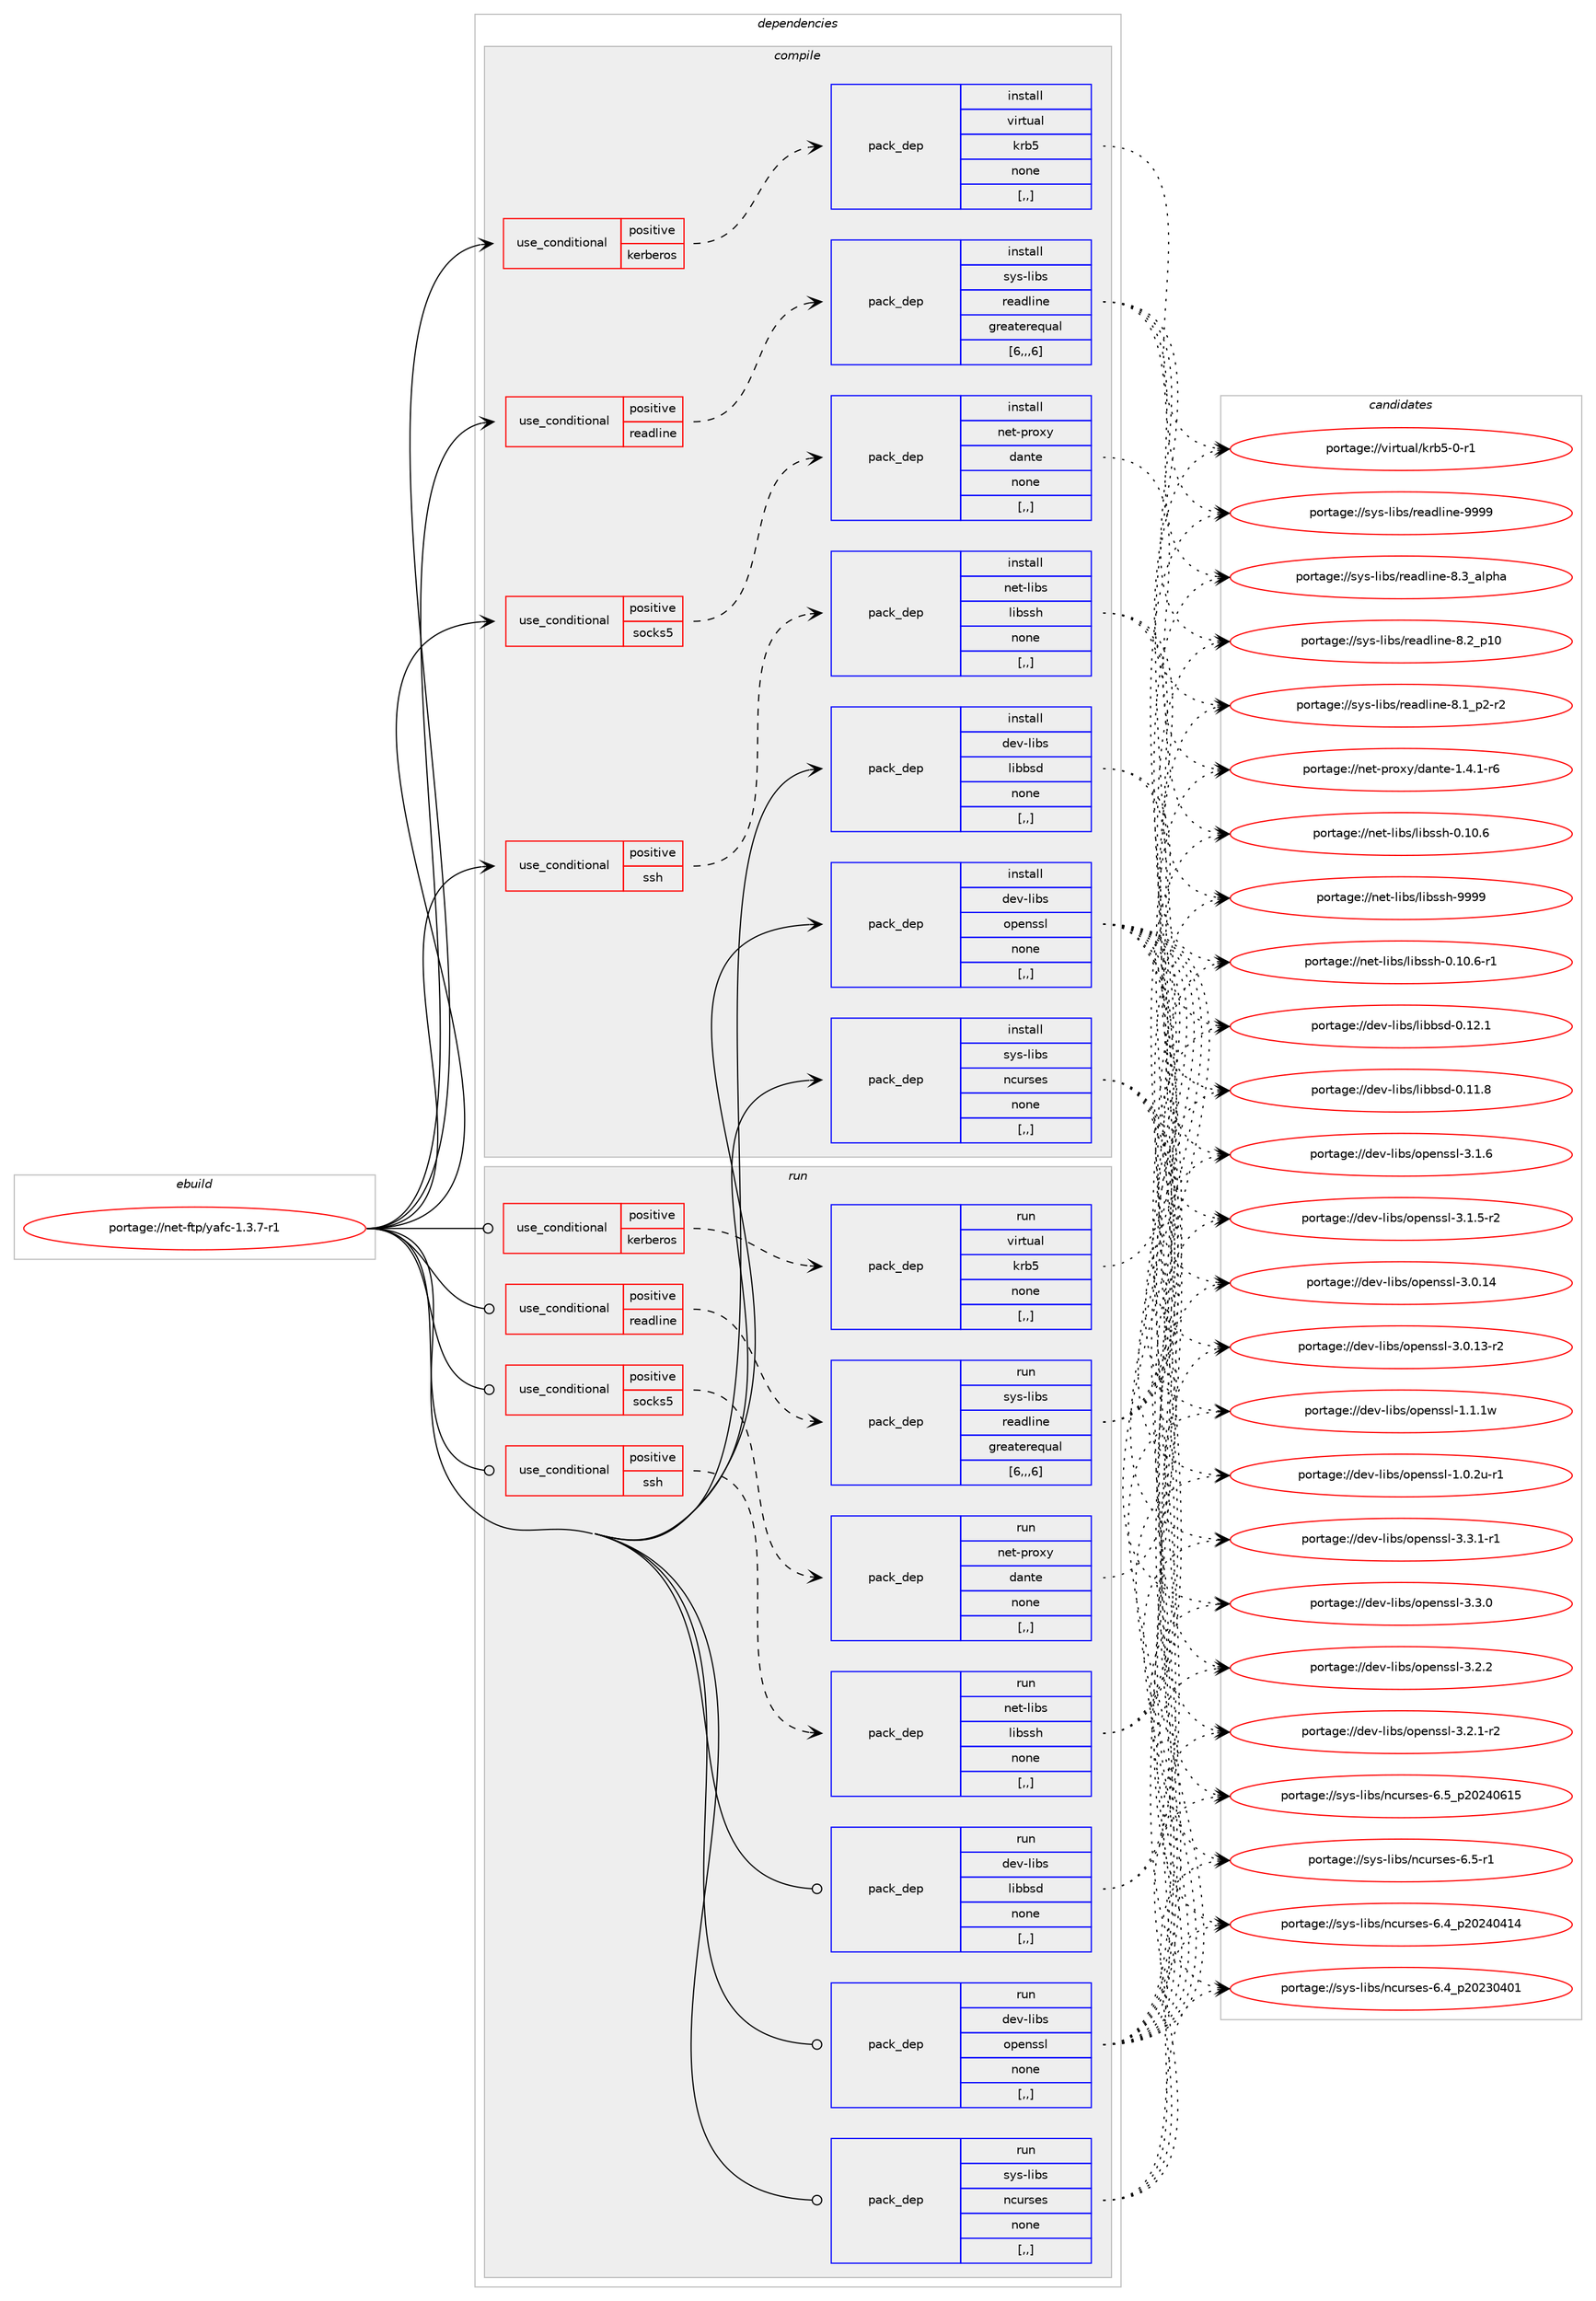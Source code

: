 digraph prolog {

# *************
# Graph options
# *************

newrank=true;
concentrate=true;
compound=true;
graph [rankdir=LR,fontname=Helvetica,fontsize=10,ranksep=1.5];#, ranksep=2.5, nodesep=0.2];
edge  [arrowhead=vee];
node  [fontname=Helvetica,fontsize=10];

# **********
# The ebuild
# **********

subgraph cluster_leftcol {
color=gray;
label=<<i>ebuild</i>>;
id [label="portage://net-ftp/yafc-1.3.7-r1", color=red, width=4, href="../net-ftp/yafc-1.3.7-r1.svg"];
}

# ****************
# The dependencies
# ****************

subgraph cluster_midcol {
color=gray;
label=<<i>dependencies</i>>;
subgraph cluster_compile {
fillcolor="#eeeeee";
style=filled;
label=<<i>compile</i>>;
subgraph cond91174 {
dependency350181 [label=<<TABLE BORDER="0" CELLBORDER="1" CELLSPACING="0" CELLPADDING="4"><TR><TD ROWSPAN="3" CELLPADDING="10">use_conditional</TD></TR><TR><TD>positive</TD></TR><TR><TD>kerberos</TD></TR></TABLE>>, shape=none, color=red];
subgraph pack256408 {
dependency350182 [label=<<TABLE BORDER="0" CELLBORDER="1" CELLSPACING="0" CELLPADDING="4" WIDTH="220"><TR><TD ROWSPAN="6" CELLPADDING="30">pack_dep</TD></TR><TR><TD WIDTH="110">install</TD></TR><TR><TD>virtual</TD></TR><TR><TD>krb5</TD></TR><TR><TD>none</TD></TR><TR><TD>[,,]</TD></TR></TABLE>>, shape=none, color=blue];
}
dependency350181:e -> dependency350182:w [weight=20,style="dashed",arrowhead="vee"];
}
id:e -> dependency350181:w [weight=20,style="solid",arrowhead="vee"];
subgraph cond91175 {
dependency350183 [label=<<TABLE BORDER="0" CELLBORDER="1" CELLSPACING="0" CELLPADDING="4"><TR><TD ROWSPAN="3" CELLPADDING="10">use_conditional</TD></TR><TR><TD>positive</TD></TR><TR><TD>readline</TD></TR></TABLE>>, shape=none, color=red];
subgraph pack256409 {
dependency350184 [label=<<TABLE BORDER="0" CELLBORDER="1" CELLSPACING="0" CELLPADDING="4" WIDTH="220"><TR><TD ROWSPAN="6" CELLPADDING="30">pack_dep</TD></TR><TR><TD WIDTH="110">install</TD></TR><TR><TD>sys-libs</TD></TR><TR><TD>readline</TD></TR><TR><TD>greaterequal</TD></TR><TR><TD>[6,,,6]</TD></TR></TABLE>>, shape=none, color=blue];
}
dependency350183:e -> dependency350184:w [weight=20,style="dashed",arrowhead="vee"];
}
id:e -> dependency350183:w [weight=20,style="solid",arrowhead="vee"];
subgraph cond91176 {
dependency350185 [label=<<TABLE BORDER="0" CELLBORDER="1" CELLSPACING="0" CELLPADDING="4"><TR><TD ROWSPAN="3" CELLPADDING="10">use_conditional</TD></TR><TR><TD>positive</TD></TR><TR><TD>socks5</TD></TR></TABLE>>, shape=none, color=red];
subgraph pack256410 {
dependency350186 [label=<<TABLE BORDER="0" CELLBORDER="1" CELLSPACING="0" CELLPADDING="4" WIDTH="220"><TR><TD ROWSPAN="6" CELLPADDING="30">pack_dep</TD></TR><TR><TD WIDTH="110">install</TD></TR><TR><TD>net-proxy</TD></TR><TR><TD>dante</TD></TR><TR><TD>none</TD></TR><TR><TD>[,,]</TD></TR></TABLE>>, shape=none, color=blue];
}
dependency350185:e -> dependency350186:w [weight=20,style="dashed",arrowhead="vee"];
}
id:e -> dependency350185:w [weight=20,style="solid",arrowhead="vee"];
subgraph cond91177 {
dependency350187 [label=<<TABLE BORDER="0" CELLBORDER="1" CELLSPACING="0" CELLPADDING="4"><TR><TD ROWSPAN="3" CELLPADDING="10">use_conditional</TD></TR><TR><TD>positive</TD></TR><TR><TD>ssh</TD></TR></TABLE>>, shape=none, color=red];
subgraph pack256411 {
dependency350188 [label=<<TABLE BORDER="0" CELLBORDER="1" CELLSPACING="0" CELLPADDING="4" WIDTH="220"><TR><TD ROWSPAN="6" CELLPADDING="30">pack_dep</TD></TR><TR><TD WIDTH="110">install</TD></TR><TR><TD>net-libs</TD></TR><TR><TD>libssh</TD></TR><TR><TD>none</TD></TR><TR><TD>[,,]</TD></TR></TABLE>>, shape=none, color=blue];
}
dependency350187:e -> dependency350188:w [weight=20,style="dashed",arrowhead="vee"];
}
id:e -> dependency350187:w [weight=20,style="solid",arrowhead="vee"];
subgraph pack256412 {
dependency350189 [label=<<TABLE BORDER="0" CELLBORDER="1" CELLSPACING="0" CELLPADDING="4" WIDTH="220"><TR><TD ROWSPAN="6" CELLPADDING="30">pack_dep</TD></TR><TR><TD WIDTH="110">install</TD></TR><TR><TD>dev-libs</TD></TR><TR><TD>libbsd</TD></TR><TR><TD>none</TD></TR><TR><TD>[,,]</TD></TR></TABLE>>, shape=none, color=blue];
}
id:e -> dependency350189:w [weight=20,style="solid",arrowhead="vee"];
subgraph pack256413 {
dependency350190 [label=<<TABLE BORDER="0" CELLBORDER="1" CELLSPACING="0" CELLPADDING="4" WIDTH="220"><TR><TD ROWSPAN="6" CELLPADDING="30">pack_dep</TD></TR><TR><TD WIDTH="110">install</TD></TR><TR><TD>dev-libs</TD></TR><TR><TD>openssl</TD></TR><TR><TD>none</TD></TR><TR><TD>[,,]</TD></TR></TABLE>>, shape=none, color=blue];
}
id:e -> dependency350190:w [weight=20,style="solid",arrowhead="vee"];
subgraph pack256414 {
dependency350191 [label=<<TABLE BORDER="0" CELLBORDER="1" CELLSPACING="0" CELLPADDING="4" WIDTH="220"><TR><TD ROWSPAN="6" CELLPADDING="30">pack_dep</TD></TR><TR><TD WIDTH="110">install</TD></TR><TR><TD>sys-libs</TD></TR><TR><TD>ncurses</TD></TR><TR><TD>none</TD></TR><TR><TD>[,,]</TD></TR></TABLE>>, shape=none, color=blue];
}
id:e -> dependency350191:w [weight=20,style="solid",arrowhead="vee"];
}
subgraph cluster_compileandrun {
fillcolor="#eeeeee";
style=filled;
label=<<i>compile and run</i>>;
}
subgraph cluster_run {
fillcolor="#eeeeee";
style=filled;
label=<<i>run</i>>;
subgraph cond91178 {
dependency350192 [label=<<TABLE BORDER="0" CELLBORDER="1" CELLSPACING="0" CELLPADDING="4"><TR><TD ROWSPAN="3" CELLPADDING="10">use_conditional</TD></TR><TR><TD>positive</TD></TR><TR><TD>kerberos</TD></TR></TABLE>>, shape=none, color=red];
subgraph pack256415 {
dependency350193 [label=<<TABLE BORDER="0" CELLBORDER="1" CELLSPACING="0" CELLPADDING="4" WIDTH="220"><TR><TD ROWSPAN="6" CELLPADDING="30">pack_dep</TD></TR><TR><TD WIDTH="110">run</TD></TR><TR><TD>virtual</TD></TR><TR><TD>krb5</TD></TR><TR><TD>none</TD></TR><TR><TD>[,,]</TD></TR></TABLE>>, shape=none, color=blue];
}
dependency350192:e -> dependency350193:w [weight=20,style="dashed",arrowhead="vee"];
}
id:e -> dependency350192:w [weight=20,style="solid",arrowhead="odot"];
subgraph cond91179 {
dependency350194 [label=<<TABLE BORDER="0" CELLBORDER="1" CELLSPACING="0" CELLPADDING="4"><TR><TD ROWSPAN="3" CELLPADDING="10">use_conditional</TD></TR><TR><TD>positive</TD></TR><TR><TD>readline</TD></TR></TABLE>>, shape=none, color=red];
subgraph pack256416 {
dependency350195 [label=<<TABLE BORDER="0" CELLBORDER="1" CELLSPACING="0" CELLPADDING="4" WIDTH="220"><TR><TD ROWSPAN="6" CELLPADDING="30">pack_dep</TD></TR><TR><TD WIDTH="110">run</TD></TR><TR><TD>sys-libs</TD></TR><TR><TD>readline</TD></TR><TR><TD>greaterequal</TD></TR><TR><TD>[6,,,6]</TD></TR></TABLE>>, shape=none, color=blue];
}
dependency350194:e -> dependency350195:w [weight=20,style="dashed",arrowhead="vee"];
}
id:e -> dependency350194:w [weight=20,style="solid",arrowhead="odot"];
subgraph cond91180 {
dependency350196 [label=<<TABLE BORDER="0" CELLBORDER="1" CELLSPACING="0" CELLPADDING="4"><TR><TD ROWSPAN="3" CELLPADDING="10">use_conditional</TD></TR><TR><TD>positive</TD></TR><TR><TD>socks5</TD></TR></TABLE>>, shape=none, color=red];
subgraph pack256417 {
dependency350197 [label=<<TABLE BORDER="0" CELLBORDER="1" CELLSPACING="0" CELLPADDING="4" WIDTH="220"><TR><TD ROWSPAN="6" CELLPADDING="30">pack_dep</TD></TR><TR><TD WIDTH="110">run</TD></TR><TR><TD>net-proxy</TD></TR><TR><TD>dante</TD></TR><TR><TD>none</TD></TR><TR><TD>[,,]</TD></TR></TABLE>>, shape=none, color=blue];
}
dependency350196:e -> dependency350197:w [weight=20,style="dashed",arrowhead="vee"];
}
id:e -> dependency350196:w [weight=20,style="solid",arrowhead="odot"];
subgraph cond91181 {
dependency350198 [label=<<TABLE BORDER="0" CELLBORDER="1" CELLSPACING="0" CELLPADDING="4"><TR><TD ROWSPAN="3" CELLPADDING="10">use_conditional</TD></TR><TR><TD>positive</TD></TR><TR><TD>ssh</TD></TR></TABLE>>, shape=none, color=red];
subgraph pack256418 {
dependency350199 [label=<<TABLE BORDER="0" CELLBORDER="1" CELLSPACING="0" CELLPADDING="4" WIDTH="220"><TR><TD ROWSPAN="6" CELLPADDING="30">pack_dep</TD></TR><TR><TD WIDTH="110">run</TD></TR><TR><TD>net-libs</TD></TR><TR><TD>libssh</TD></TR><TR><TD>none</TD></TR><TR><TD>[,,]</TD></TR></TABLE>>, shape=none, color=blue];
}
dependency350198:e -> dependency350199:w [weight=20,style="dashed",arrowhead="vee"];
}
id:e -> dependency350198:w [weight=20,style="solid",arrowhead="odot"];
subgraph pack256419 {
dependency350200 [label=<<TABLE BORDER="0" CELLBORDER="1" CELLSPACING="0" CELLPADDING="4" WIDTH="220"><TR><TD ROWSPAN="6" CELLPADDING="30">pack_dep</TD></TR><TR><TD WIDTH="110">run</TD></TR><TR><TD>dev-libs</TD></TR><TR><TD>libbsd</TD></TR><TR><TD>none</TD></TR><TR><TD>[,,]</TD></TR></TABLE>>, shape=none, color=blue];
}
id:e -> dependency350200:w [weight=20,style="solid",arrowhead="odot"];
subgraph pack256420 {
dependency350201 [label=<<TABLE BORDER="0" CELLBORDER="1" CELLSPACING="0" CELLPADDING="4" WIDTH="220"><TR><TD ROWSPAN="6" CELLPADDING="30">pack_dep</TD></TR><TR><TD WIDTH="110">run</TD></TR><TR><TD>dev-libs</TD></TR><TR><TD>openssl</TD></TR><TR><TD>none</TD></TR><TR><TD>[,,]</TD></TR></TABLE>>, shape=none, color=blue];
}
id:e -> dependency350201:w [weight=20,style="solid",arrowhead="odot"];
subgraph pack256421 {
dependency350202 [label=<<TABLE BORDER="0" CELLBORDER="1" CELLSPACING="0" CELLPADDING="4" WIDTH="220"><TR><TD ROWSPAN="6" CELLPADDING="30">pack_dep</TD></TR><TR><TD WIDTH="110">run</TD></TR><TR><TD>sys-libs</TD></TR><TR><TD>ncurses</TD></TR><TR><TD>none</TD></TR><TR><TD>[,,]</TD></TR></TABLE>>, shape=none, color=blue];
}
id:e -> dependency350202:w [weight=20,style="solid",arrowhead="odot"];
}
}

# **************
# The candidates
# **************

subgraph cluster_choices {
rank=same;
color=gray;
label=<<i>candidates</i>>;

subgraph choice256408 {
color=black;
nodesep=1;
choice1181051141161179710847107114985345484511449 [label="portage://virtual/krb5-0-r1", color=red, width=4,href="../virtual/krb5-0-r1.svg"];
dependency350182:e -> choice1181051141161179710847107114985345484511449:w [style=dotted,weight="100"];
}
subgraph choice256409 {
color=black;
nodesep=1;
choice115121115451081059811547114101971001081051101014557575757 [label="portage://sys-libs/readline-9999", color=red, width=4,href="../sys-libs/readline-9999.svg"];
choice1151211154510810598115471141019710010810511010145564651959710811210497 [label="portage://sys-libs/readline-8.3_alpha", color=red, width=4,href="../sys-libs/readline-8.3_alpha.svg"];
choice1151211154510810598115471141019710010810511010145564650951124948 [label="portage://sys-libs/readline-8.2_p10", color=red, width=4,href="../sys-libs/readline-8.2_p10.svg"];
choice115121115451081059811547114101971001081051101014556464995112504511450 [label="portage://sys-libs/readline-8.1_p2-r2", color=red, width=4,href="../sys-libs/readline-8.1_p2-r2.svg"];
dependency350184:e -> choice115121115451081059811547114101971001081051101014557575757:w [style=dotted,weight="100"];
dependency350184:e -> choice1151211154510810598115471141019710010810511010145564651959710811210497:w [style=dotted,weight="100"];
dependency350184:e -> choice1151211154510810598115471141019710010810511010145564650951124948:w [style=dotted,weight="100"];
dependency350184:e -> choice115121115451081059811547114101971001081051101014556464995112504511450:w [style=dotted,weight="100"];
}
subgraph choice256410 {
color=black;
nodesep=1;
choice1101011164511211411112012147100971101161014549465246494511454 [label="portage://net-proxy/dante-1.4.1-r6", color=red, width=4,href="../net-proxy/dante-1.4.1-r6.svg"];
dependency350186:e -> choice1101011164511211411112012147100971101161014549465246494511454:w [style=dotted,weight="100"];
}
subgraph choice256411 {
color=black;
nodesep=1;
choice110101116451081059811547108105981151151044557575757 [label="portage://net-libs/libssh-9999", color=red, width=4,href="../net-libs/libssh-9999.svg"];
choice11010111645108105981154710810598115115104454846494846544511449 [label="portage://net-libs/libssh-0.10.6-r1", color=red, width=4,href="../net-libs/libssh-0.10.6-r1.svg"];
choice1101011164510810598115471081059811511510445484649484654 [label="portage://net-libs/libssh-0.10.6", color=red, width=4,href="../net-libs/libssh-0.10.6.svg"];
dependency350188:e -> choice110101116451081059811547108105981151151044557575757:w [style=dotted,weight="100"];
dependency350188:e -> choice11010111645108105981154710810598115115104454846494846544511449:w [style=dotted,weight="100"];
dependency350188:e -> choice1101011164510810598115471081059811511510445484649484654:w [style=dotted,weight="100"];
}
subgraph choice256412 {
color=black;
nodesep=1;
choice100101118451081059811547108105989811510045484649504649 [label="portage://dev-libs/libbsd-0.12.1", color=red, width=4,href="../dev-libs/libbsd-0.12.1.svg"];
choice100101118451081059811547108105989811510045484649494656 [label="portage://dev-libs/libbsd-0.11.8", color=red, width=4,href="../dev-libs/libbsd-0.11.8.svg"];
dependency350189:e -> choice100101118451081059811547108105989811510045484649504649:w [style=dotted,weight="100"];
dependency350189:e -> choice100101118451081059811547108105989811510045484649494656:w [style=dotted,weight="100"];
}
subgraph choice256413 {
color=black;
nodesep=1;
choice1001011184510810598115471111121011101151151084551465146494511449 [label="portage://dev-libs/openssl-3.3.1-r1", color=red, width=4,href="../dev-libs/openssl-3.3.1-r1.svg"];
choice100101118451081059811547111112101110115115108455146514648 [label="portage://dev-libs/openssl-3.3.0", color=red, width=4,href="../dev-libs/openssl-3.3.0.svg"];
choice100101118451081059811547111112101110115115108455146504650 [label="portage://dev-libs/openssl-3.2.2", color=red, width=4,href="../dev-libs/openssl-3.2.2.svg"];
choice1001011184510810598115471111121011101151151084551465046494511450 [label="portage://dev-libs/openssl-3.2.1-r2", color=red, width=4,href="../dev-libs/openssl-3.2.1-r2.svg"];
choice100101118451081059811547111112101110115115108455146494654 [label="portage://dev-libs/openssl-3.1.6", color=red, width=4,href="../dev-libs/openssl-3.1.6.svg"];
choice1001011184510810598115471111121011101151151084551464946534511450 [label="portage://dev-libs/openssl-3.1.5-r2", color=red, width=4,href="../dev-libs/openssl-3.1.5-r2.svg"];
choice10010111845108105981154711111210111011511510845514648464952 [label="portage://dev-libs/openssl-3.0.14", color=red, width=4,href="../dev-libs/openssl-3.0.14.svg"];
choice100101118451081059811547111112101110115115108455146484649514511450 [label="portage://dev-libs/openssl-3.0.13-r2", color=red, width=4,href="../dev-libs/openssl-3.0.13-r2.svg"];
choice100101118451081059811547111112101110115115108454946494649119 [label="portage://dev-libs/openssl-1.1.1w", color=red, width=4,href="../dev-libs/openssl-1.1.1w.svg"];
choice1001011184510810598115471111121011101151151084549464846501174511449 [label="portage://dev-libs/openssl-1.0.2u-r1", color=red, width=4,href="../dev-libs/openssl-1.0.2u-r1.svg"];
dependency350190:e -> choice1001011184510810598115471111121011101151151084551465146494511449:w [style=dotted,weight="100"];
dependency350190:e -> choice100101118451081059811547111112101110115115108455146514648:w [style=dotted,weight="100"];
dependency350190:e -> choice100101118451081059811547111112101110115115108455146504650:w [style=dotted,weight="100"];
dependency350190:e -> choice1001011184510810598115471111121011101151151084551465046494511450:w [style=dotted,weight="100"];
dependency350190:e -> choice100101118451081059811547111112101110115115108455146494654:w [style=dotted,weight="100"];
dependency350190:e -> choice1001011184510810598115471111121011101151151084551464946534511450:w [style=dotted,weight="100"];
dependency350190:e -> choice10010111845108105981154711111210111011511510845514648464952:w [style=dotted,weight="100"];
dependency350190:e -> choice100101118451081059811547111112101110115115108455146484649514511450:w [style=dotted,weight="100"];
dependency350190:e -> choice100101118451081059811547111112101110115115108454946494649119:w [style=dotted,weight="100"];
dependency350190:e -> choice1001011184510810598115471111121011101151151084549464846501174511449:w [style=dotted,weight="100"];
}
subgraph choice256414 {
color=black;
nodesep=1;
choice1151211154510810598115471109911711411510111545544653951125048505248544953 [label="portage://sys-libs/ncurses-6.5_p20240615", color=red, width=4,href="../sys-libs/ncurses-6.5_p20240615.svg"];
choice11512111545108105981154711099117114115101115455446534511449 [label="portage://sys-libs/ncurses-6.5-r1", color=red, width=4,href="../sys-libs/ncurses-6.5-r1.svg"];
choice1151211154510810598115471109911711411510111545544652951125048505248524952 [label="portage://sys-libs/ncurses-6.4_p20240414", color=red, width=4,href="../sys-libs/ncurses-6.4_p20240414.svg"];
choice1151211154510810598115471109911711411510111545544652951125048505148524849 [label="portage://sys-libs/ncurses-6.4_p20230401", color=red, width=4,href="../sys-libs/ncurses-6.4_p20230401.svg"];
dependency350191:e -> choice1151211154510810598115471109911711411510111545544653951125048505248544953:w [style=dotted,weight="100"];
dependency350191:e -> choice11512111545108105981154711099117114115101115455446534511449:w [style=dotted,weight="100"];
dependency350191:e -> choice1151211154510810598115471109911711411510111545544652951125048505248524952:w [style=dotted,weight="100"];
dependency350191:e -> choice1151211154510810598115471109911711411510111545544652951125048505148524849:w [style=dotted,weight="100"];
}
subgraph choice256415 {
color=black;
nodesep=1;
choice1181051141161179710847107114985345484511449 [label="portage://virtual/krb5-0-r1", color=red, width=4,href="../virtual/krb5-0-r1.svg"];
dependency350193:e -> choice1181051141161179710847107114985345484511449:w [style=dotted,weight="100"];
}
subgraph choice256416 {
color=black;
nodesep=1;
choice115121115451081059811547114101971001081051101014557575757 [label="portage://sys-libs/readline-9999", color=red, width=4,href="../sys-libs/readline-9999.svg"];
choice1151211154510810598115471141019710010810511010145564651959710811210497 [label="portage://sys-libs/readline-8.3_alpha", color=red, width=4,href="../sys-libs/readline-8.3_alpha.svg"];
choice1151211154510810598115471141019710010810511010145564650951124948 [label="portage://sys-libs/readline-8.2_p10", color=red, width=4,href="../sys-libs/readline-8.2_p10.svg"];
choice115121115451081059811547114101971001081051101014556464995112504511450 [label="portage://sys-libs/readline-8.1_p2-r2", color=red, width=4,href="../sys-libs/readline-8.1_p2-r2.svg"];
dependency350195:e -> choice115121115451081059811547114101971001081051101014557575757:w [style=dotted,weight="100"];
dependency350195:e -> choice1151211154510810598115471141019710010810511010145564651959710811210497:w [style=dotted,weight="100"];
dependency350195:e -> choice1151211154510810598115471141019710010810511010145564650951124948:w [style=dotted,weight="100"];
dependency350195:e -> choice115121115451081059811547114101971001081051101014556464995112504511450:w [style=dotted,weight="100"];
}
subgraph choice256417 {
color=black;
nodesep=1;
choice1101011164511211411112012147100971101161014549465246494511454 [label="portage://net-proxy/dante-1.4.1-r6", color=red, width=4,href="../net-proxy/dante-1.4.1-r6.svg"];
dependency350197:e -> choice1101011164511211411112012147100971101161014549465246494511454:w [style=dotted,weight="100"];
}
subgraph choice256418 {
color=black;
nodesep=1;
choice110101116451081059811547108105981151151044557575757 [label="portage://net-libs/libssh-9999", color=red, width=4,href="../net-libs/libssh-9999.svg"];
choice11010111645108105981154710810598115115104454846494846544511449 [label="portage://net-libs/libssh-0.10.6-r1", color=red, width=4,href="../net-libs/libssh-0.10.6-r1.svg"];
choice1101011164510810598115471081059811511510445484649484654 [label="portage://net-libs/libssh-0.10.6", color=red, width=4,href="../net-libs/libssh-0.10.6.svg"];
dependency350199:e -> choice110101116451081059811547108105981151151044557575757:w [style=dotted,weight="100"];
dependency350199:e -> choice11010111645108105981154710810598115115104454846494846544511449:w [style=dotted,weight="100"];
dependency350199:e -> choice1101011164510810598115471081059811511510445484649484654:w [style=dotted,weight="100"];
}
subgraph choice256419 {
color=black;
nodesep=1;
choice100101118451081059811547108105989811510045484649504649 [label="portage://dev-libs/libbsd-0.12.1", color=red, width=4,href="../dev-libs/libbsd-0.12.1.svg"];
choice100101118451081059811547108105989811510045484649494656 [label="portage://dev-libs/libbsd-0.11.8", color=red, width=4,href="../dev-libs/libbsd-0.11.8.svg"];
dependency350200:e -> choice100101118451081059811547108105989811510045484649504649:w [style=dotted,weight="100"];
dependency350200:e -> choice100101118451081059811547108105989811510045484649494656:w [style=dotted,weight="100"];
}
subgraph choice256420 {
color=black;
nodesep=1;
choice1001011184510810598115471111121011101151151084551465146494511449 [label="portage://dev-libs/openssl-3.3.1-r1", color=red, width=4,href="../dev-libs/openssl-3.3.1-r1.svg"];
choice100101118451081059811547111112101110115115108455146514648 [label="portage://dev-libs/openssl-3.3.0", color=red, width=4,href="../dev-libs/openssl-3.3.0.svg"];
choice100101118451081059811547111112101110115115108455146504650 [label="portage://dev-libs/openssl-3.2.2", color=red, width=4,href="../dev-libs/openssl-3.2.2.svg"];
choice1001011184510810598115471111121011101151151084551465046494511450 [label="portage://dev-libs/openssl-3.2.1-r2", color=red, width=4,href="../dev-libs/openssl-3.2.1-r2.svg"];
choice100101118451081059811547111112101110115115108455146494654 [label="portage://dev-libs/openssl-3.1.6", color=red, width=4,href="../dev-libs/openssl-3.1.6.svg"];
choice1001011184510810598115471111121011101151151084551464946534511450 [label="portage://dev-libs/openssl-3.1.5-r2", color=red, width=4,href="../dev-libs/openssl-3.1.5-r2.svg"];
choice10010111845108105981154711111210111011511510845514648464952 [label="portage://dev-libs/openssl-3.0.14", color=red, width=4,href="../dev-libs/openssl-3.0.14.svg"];
choice100101118451081059811547111112101110115115108455146484649514511450 [label="portage://dev-libs/openssl-3.0.13-r2", color=red, width=4,href="../dev-libs/openssl-3.0.13-r2.svg"];
choice100101118451081059811547111112101110115115108454946494649119 [label="portage://dev-libs/openssl-1.1.1w", color=red, width=4,href="../dev-libs/openssl-1.1.1w.svg"];
choice1001011184510810598115471111121011101151151084549464846501174511449 [label="portage://dev-libs/openssl-1.0.2u-r1", color=red, width=4,href="../dev-libs/openssl-1.0.2u-r1.svg"];
dependency350201:e -> choice1001011184510810598115471111121011101151151084551465146494511449:w [style=dotted,weight="100"];
dependency350201:e -> choice100101118451081059811547111112101110115115108455146514648:w [style=dotted,weight="100"];
dependency350201:e -> choice100101118451081059811547111112101110115115108455146504650:w [style=dotted,weight="100"];
dependency350201:e -> choice1001011184510810598115471111121011101151151084551465046494511450:w [style=dotted,weight="100"];
dependency350201:e -> choice100101118451081059811547111112101110115115108455146494654:w [style=dotted,weight="100"];
dependency350201:e -> choice1001011184510810598115471111121011101151151084551464946534511450:w [style=dotted,weight="100"];
dependency350201:e -> choice10010111845108105981154711111210111011511510845514648464952:w [style=dotted,weight="100"];
dependency350201:e -> choice100101118451081059811547111112101110115115108455146484649514511450:w [style=dotted,weight="100"];
dependency350201:e -> choice100101118451081059811547111112101110115115108454946494649119:w [style=dotted,weight="100"];
dependency350201:e -> choice1001011184510810598115471111121011101151151084549464846501174511449:w [style=dotted,weight="100"];
}
subgraph choice256421 {
color=black;
nodesep=1;
choice1151211154510810598115471109911711411510111545544653951125048505248544953 [label="portage://sys-libs/ncurses-6.5_p20240615", color=red, width=4,href="../sys-libs/ncurses-6.5_p20240615.svg"];
choice11512111545108105981154711099117114115101115455446534511449 [label="portage://sys-libs/ncurses-6.5-r1", color=red, width=4,href="../sys-libs/ncurses-6.5-r1.svg"];
choice1151211154510810598115471109911711411510111545544652951125048505248524952 [label="portage://sys-libs/ncurses-6.4_p20240414", color=red, width=4,href="../sys-libs/ncurses-6.4_p20240414.svg"];
choice1151211154510810598115471109911711411510111545544652951125048505148524849 [label="portage://sys-libs/ncurses-6.4_p20230401", color=red, width=4,href="../sys-libs/ncurses-6.4_p20230401.svg"];
dependency350202:e -> choice1151211154510810598115471109911711411510111545544653951125048505248544953:w [style=dotted,weight="100"];
dependency350202:e -> choice11512111545108105981154711099117114115101115455446534511449:w [style=dotted,weight="100"];
dependency350202:e -> choice1151211154510810598115471109911711411510111545544652951125048505248524952:w [style=dotted,weight="100"];
dependency350202:e -> choice1151211154510810598115471109911711411510111545544652951125048505148524849:w [style=dotted,weight="100"];
}
}

}
